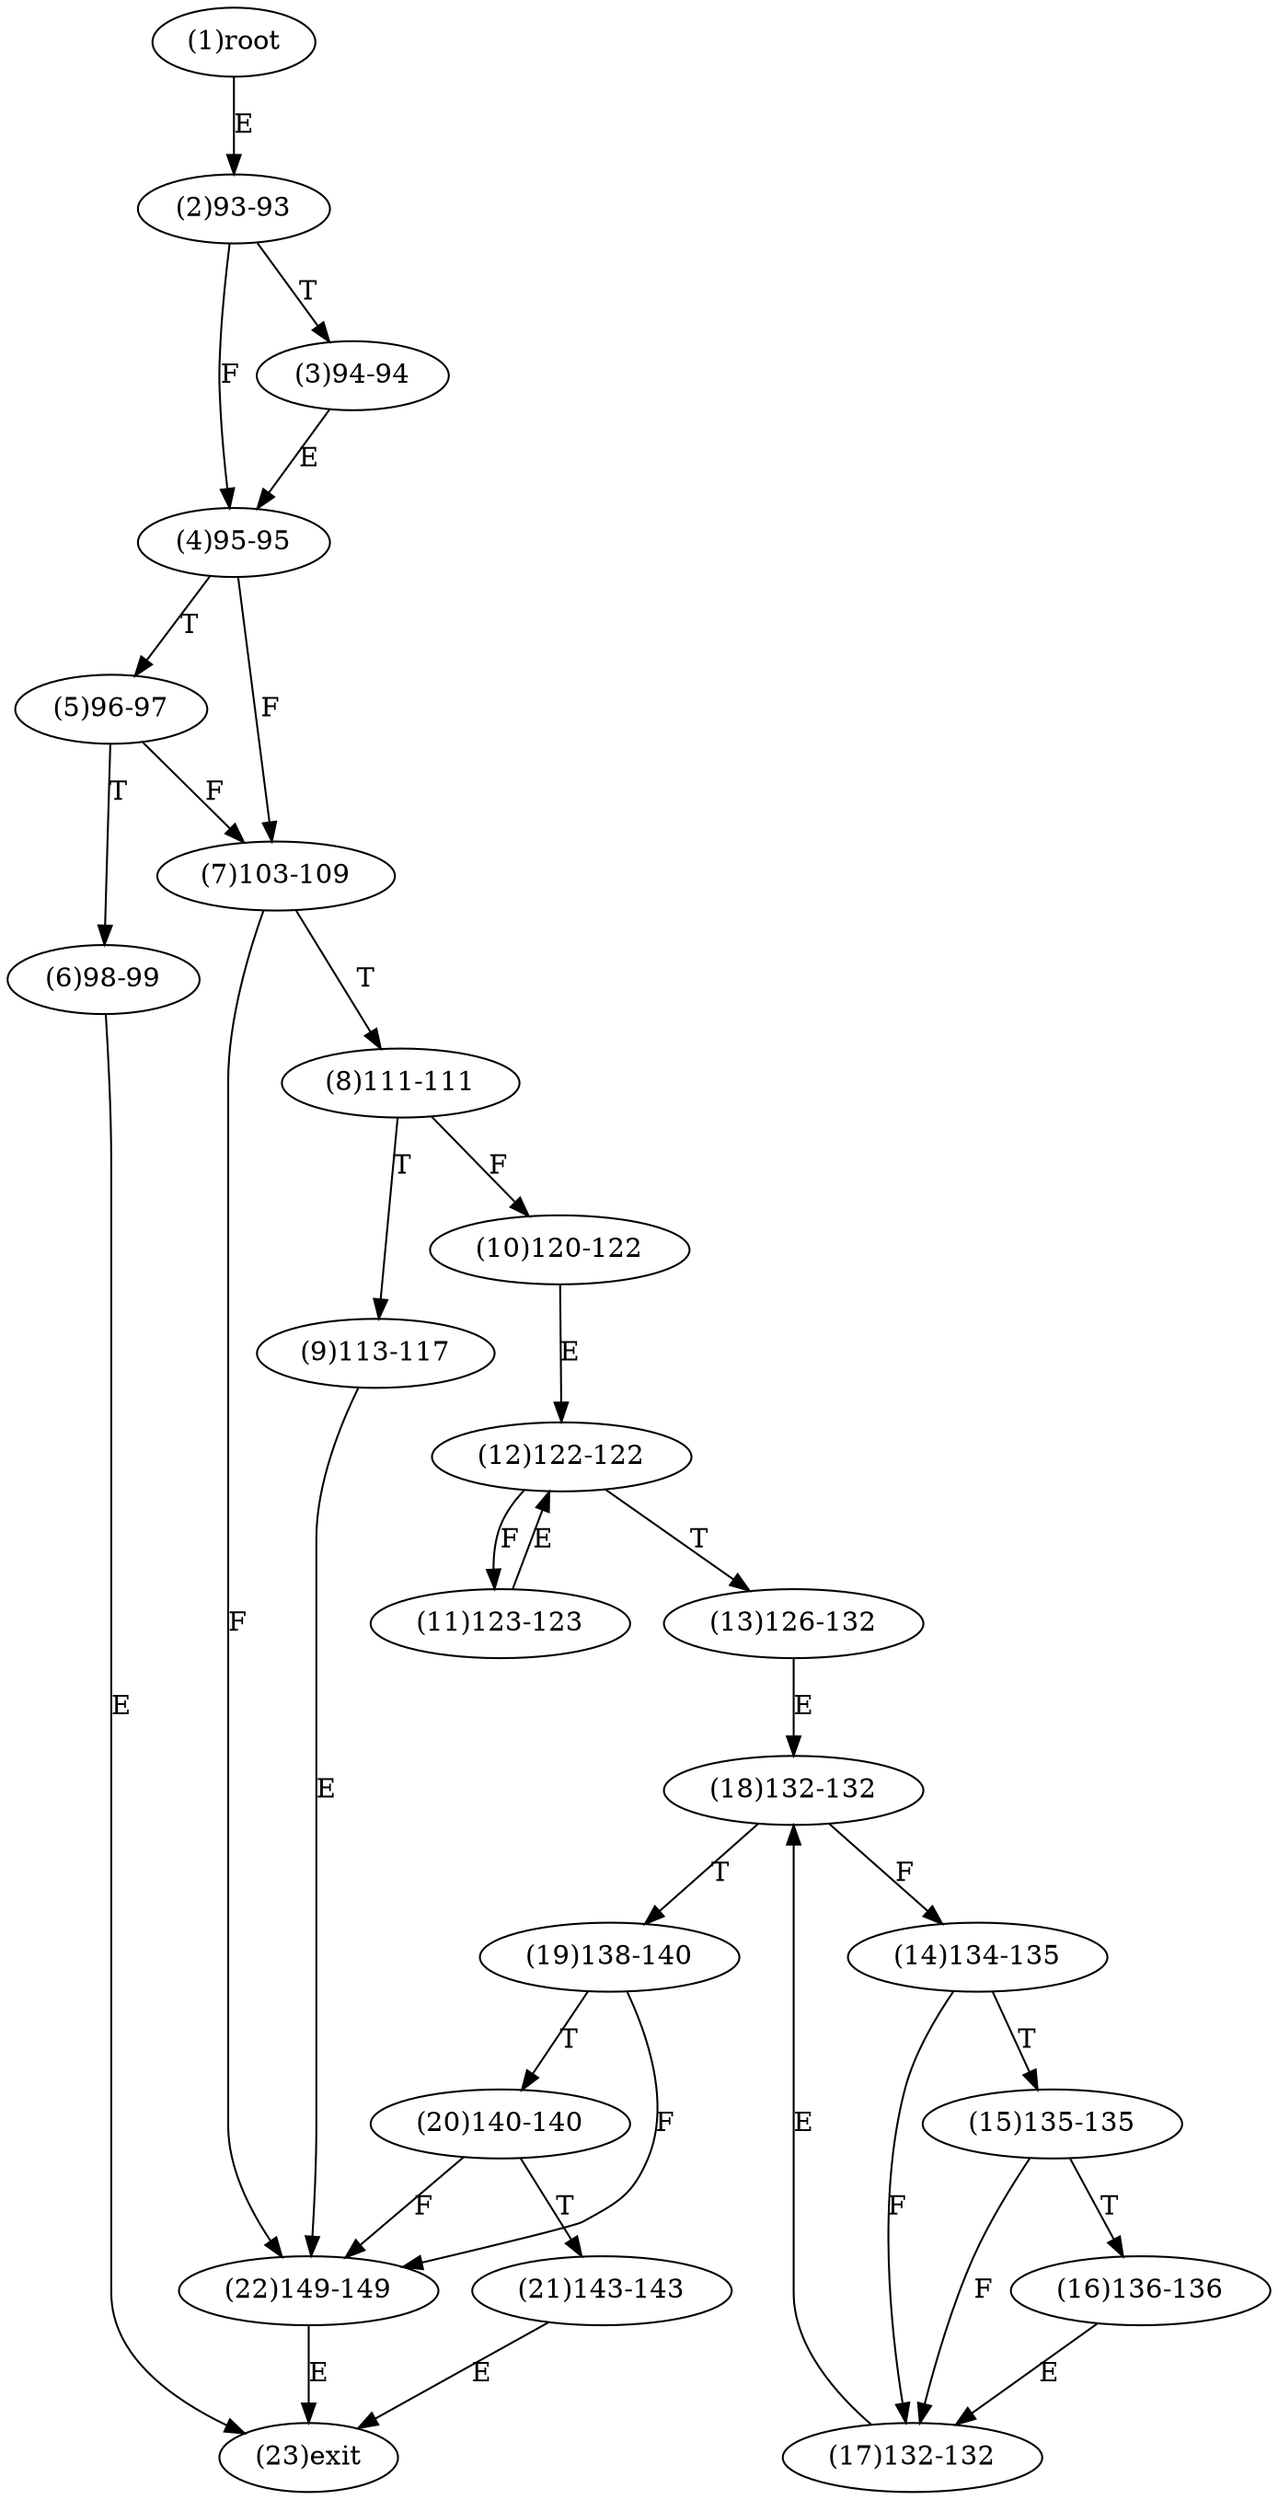 digraph "" { 
1[ label="(1)root"];
2[ label="(2)93-93"];
3[ label="(3)94-94"];
4[ label="(4)95-95"];
5[ label="(5)96-97"];
6[ label="(6)98-99"];
7[ label="(7)103-109"];
8[ label="(8)111-111"];
9[ label="(9)113-117"];
10[ label="(10)120-122"];
11[ label="(11)123-123"];
12[ label="(12)122-122"];
13[ label="(13)126-132"];
14[ label="(14)134-135"];
15[ label="(15)135-135"];
17[ label="(17)132-132"];
16[ label="(16)136-136"];
19[ label="(19)138-140"];
18[ label="(18)132-132"];
21[ label="(21)143-143"];
20[ label="(20)140-140"];
23[ label="(23)exit"];
22[ label="(22)149-149"];
1->2[ label="E"];
2->4[ label="F"];
2->3[ label="T"];
3->4[ label="E"];
4->7[ label="F"];
4->5[ label="T"];
5->7[ label="F"];
5->6[ label="T"];
6->23[ label="E"];
7->22[ label="F"];
7->8[ label="T"];
8->10[ label="F"];
8->9[ label="T"];
9->22[ label="E"];
10->12[ label="E"];
11->12[ label="E"];
12->11[ label="F"];
12->13[ label="T"];
13->18[ label="E"];
14->17[ label="F"];
14->15[ label="T"];
15->17[ label="F"];
15->16[ label="T"];
16->17[ label="E"];
17->18[ label="E"];
18->14[ label="F"];
18->19[ label="T"];
19->22[ label="F"];
19->20[ label="T"];
20->22[ label="F"];
20->21[ label="T"];
21->23[ label="E"];
22->23[ label="E"];
}